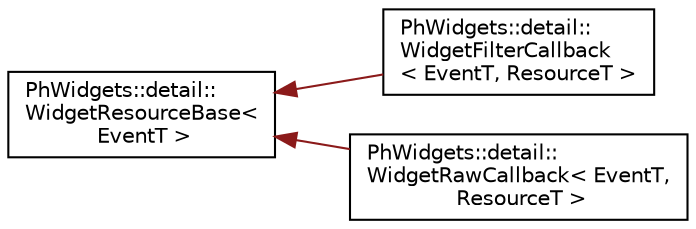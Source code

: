 digraph "Graphical Class Hierarchy"
{
  edge [fontname="Helvetica",fontsize="10",labelfontname="Helvetica",labelfontsize="10"];
  node [fontname="Helvetica",fontsize="10",shape=record];
  rankdir="LR";
  Node0 [label="PhWidgets::detail::\lWidgetResourceBase\<\l EventT \>",height=0.2,width=0.4,color="black", fillcolor="white", style="filled",URL="$class_ph_widgets_1_1detail_1_1_widget_resource_base.html"];
  Node0 -> Node1 [dir="back",color="firebrick4",fontsize="10",style="solid",fontname="Helvetica"];
  Node1 [label="PhWidgets::detail::\lWidgetFilterCallback\l\< EventT, ResourceT \>",height=0.2,width=0.4,color="black", fillcolor="white", style="filled",URL="$struct_ph_widgets_1_1detail_1_1_widget_filter_callback.html"];
  Node0 -> Node2 [dir="back",color="firebrick4",fontsize="10",style="solid",fontname="Helvetica"];
  Node2 [label="PhWidgets::detail::\lWidgetRawCallback\< EventT,\l ResourceT \>",height=0.2,width=0.4,color="black", fillcolor="white", style="filled",URL="$struct_ph_widgets_1_1detail_1_1_widget_raw_callback.html"];
}
